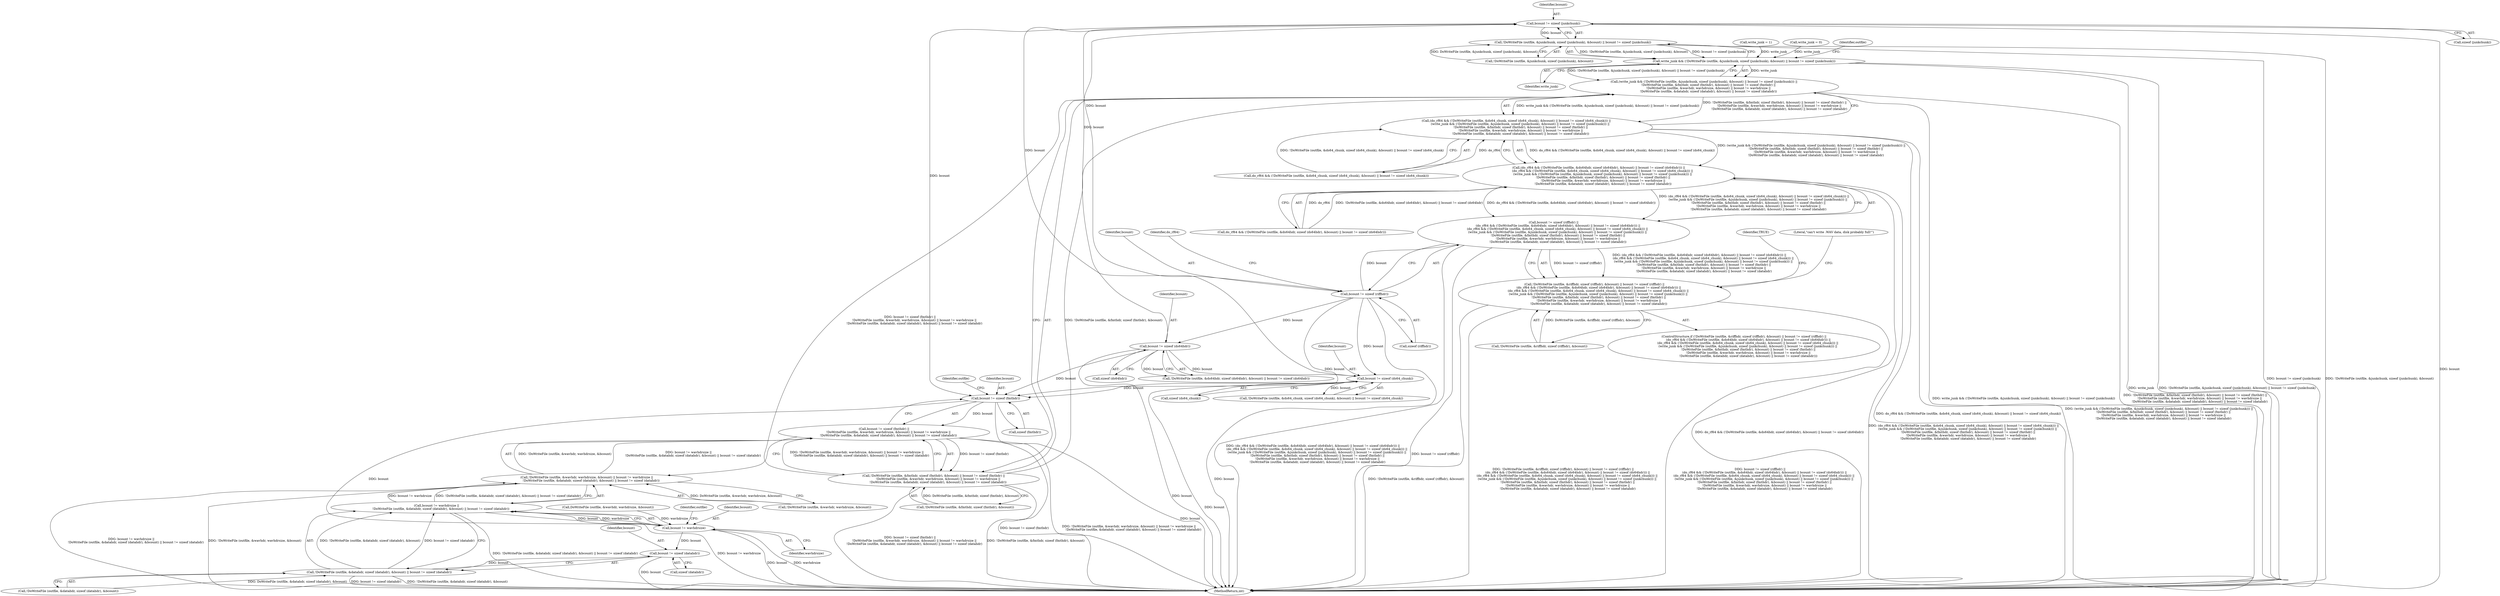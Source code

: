 digraph "0_WavPack_d5bf76b5a88d044a1be1d5656698e3ba737167e5_0@API" {
"1000600" [label="(Call,bcount != sizeof (junkchunk))"];
"1000549" [label="(Call,bcount != sizeof (riffhdr))"];
"1000583" [label="(Call,bcount != sizeof (ds64_chunk))"];
"1000566" [label="(Call,bcount != sizeof (ds64hdr))"];
"1000590" [label="(Call,!DoWriteFile (outfile, &junkchunk, sizeof (junkchunk), &bcount) || bcount != sizeof (junkchunk))"];
"1000588" [label="(Call,write_junk && (!DoWriteFile (outfile, &junkchunk, sizeof (junkchunk), &bcount) || bcount != sizeof (junkchunk)))"];
"1000587" [label="(Call,(write_junk && (!DoWriteFile (outfile, &junkchunk, sizeof (junkchunk), &bcount) || bcount != sizeof (junkchunk))) ||\n         !DoWriteFile (outfile, &fmthdr, sizeof (fmthdr), &bcount) || bcount != sizeof (fmthdr) ||\n         !DoWriteFile (outfile, &wavhdr, wavhdrsize, &bcount) || bcount != wavhdrsize ||\n         !DoWriteFile (outfile, &datahdr, sizeof (datahdr), &bcount) || bcount != sizeof (datahdr))"];
"1000570" [label="(Call,(do_rf64 && (!DoWriteFile (outfile, &ds64_chunk, sizeof (ds64_chunk), &bcount) || bcount != sizeof (ds64_chunk))) ||\n        (write_junk && (!DoWriteFile (outfile, &junkchunk, sizeof (junkchunk), &bcount) || bcount != sizeof (junkchunk))) ||\n         !DoWriteFile (outfile, &fmthdr, sizeof (fmthdr), &bcount) || bcount != sizeof (fmthdr) ||\n         !DoWriteFile (outfile, &wavhdr, wavhdrsize, &bcount) || bcount != wavhdrsize ||\n         !DoWriteFile (outfile, &datahdr, sizeof (datahdr), &bcount) || bcount != sizeof (datahdr))"];
"1000553" [label="(Call,(do_rf64 && (!DoWriteFile (outfile, &ds64hdr, sizeof (ds64hdr), &bcount) || bcount != sizeof (ds64hdr))) ||\n        (do_rf64 && (!DoWriteFile (outfile, &ds64_chunk, sizeof (ds64_chunk), &bcount) || bcount != sizeof (ds64_chunk))) ||\n        (write_junk && (!DoWriteFile (outfile, &junkchunk, sizeof (junkchunk), &bcount) || bcount != sizeof (junkchunk))) ||\n         !DoWriteFile (outfile, &fmthdr, sizeof (fmthdr), &bcount) || bcount != sizeof (fmthdr) ||\n         !DoWriteFile (outfile, &wavhdr, wavhdrsize, &bcount) || bcount != wavhdrsize ||\n         !DoWriteFile (outfile, &datahdr, sizeof (datahdr), &bcount) || bcount != sizeof (datahdr))"];
"1000548" [label="(Call,bcount != sizeof (riffhdr) ||\n         (do_rf64 && (!DoWriteFile (outfile, &ds64hdr, sizeof (ds64hdr), &bcount) || bcount != sizeof (ds64hdr))) ||\n        (do_rf64 && (!DoWriteFile (outfile, &ds64_chunk, sizeof (ds64_chunk), &bcount) || bcount != sizeof (ds64_chunk))) ||\n        (write_junk && (!DoWriteFile (outfile, &junkchunk, sizeof (junkchunk), &bcount) || bcount != sizeof (junkchunk))) ||\n         !DoWriteFile (outfile, &fmthdr, sizeof (fmthdr), &bcount) || bcount != sizeof (fmthdr) ||\n         !DoWriteFile (outfile, &wavhdr, wavhdrsize, &bcount) || bcount != wavhdrsize ||\n         !DoWriteFile (outfile, &datahdr, sizeof (datahdr), &bcount) || bcount != sizeof (datahdr))"];
"1000538" [label="(Call,!DoWriteFile (outfile, &riffhdr, sizeof (riffhdr), &bcount) || bcount != sizeof (riffhdr) ||\n         (do_rf64 && (!DoWriteFile (outfile, &ds64hdr, sizeof (ds64hdr), &bcount) || bcount != sizeof (ds64hdr))) ||\n        (do_rf64 && (!DoWriteFile (outfile, &ds64_chunk, sizeof (ds64_chunk), &bcount) || bcount != sizeof (ds64_chunk))) ||\n        (write_junk && (!DoWriteFile (outfile, &junkchunk, sizeof (junkchunk), &bcount) || bcount != sizeof (junkchunk))) ||\n         !DoWriteFile (outfile, &fmthdr, sizeof (fmthdr), &bcount) || bcount != sizeof (fmthdr) ||\n         !DoWriteFile (outfile, &wavhdr, wavhdrsize, &bcount) || bcount != wavhdrsize ||\n         !DoWriteFile (outfile, &datahdr, sizeof (datahdr), &bcount) || bcount != sizeof (datahdr))"];
"1000615" [label="(Call,bcount != sizeof (fmthdr))"];
"1000614" [label="(Call,bcount != sizeof (fmthdr) ||\n         !DoWriteFile (outfile, &wavhdr, wavhdrsize, &bcount) || bcount != wavhdrsize ||\n         !DoWriteFile (outfile, &datahdr, sizeof (datahdr), &bcount) || bcount != sizeof (datahdr))"];
"1000604" [label="(Call,!DoWriteFile (outfile, &fmthdr, sizeof (fmthdr), &bcount) || bcount != sizeof (fmthdr) ||\n         !DoWriteFile (outfile, &wavhdr, wavhdrsize, &bcount) || bcount != wavhdrsize ||\n         !DoWriteFile (outfile, &datahdr, sizeof (datahdr), &bcount) || bcount != sizeof (datahdr))"];
"1000629" [label="(Call,bcount != wavhdrsize)"];
"1000628" [label="(Call,bcount != wavhdrsize ||\n         !DoWriteFile (outfile, &datahdr, sizeof (datahdr), &bcount) || bcount != sizeof (datahdr))"];
"1000619" [label="(Call,!DoWriteFile (outfile, &wavhdr, wavhdrsize, &bcount) || bcount != wavhdrsize ||\n         !DoWriteFile (outfile, &datahdr, sizeof (datahdr), &bcount) || bcount != sizeof (datahdr))"];
"1000642" [label="(Call,bcount != sizeof (datahdr))"];
"1000632" [label="(Call,!DoWriteFile (outfile, &datahdr, sizeof (datahdr), &bcount) || bcount != sizeof (datahdr))"];
"1000587" [label="(Call,(write_junk && (!DoWriteFile (outfile, &junkchunk, sizeof (junkchunk), &bcount) || bcount != sizeof (junkchunk))) ||\n         !DoWriteFile (outfile, &fmthdr, sizeof (fmthdr), &bcount) || bcount != sizeof (fmthdr) ||\n         !DoWriteFile (outfile, &wavhdr, wavhdrsize, &bcount) || bcount != wavhdrsize ||\n         !DoWriteFile (outfile, &datahdr, sizeof (datahdr), &bcount) || bcount != sizeof (datahdr))"];
"1000555" [label="(Identifier,do_rf64)"];
"1000553" [label="(Call,(do_rf64 && (!DoWriteFile (outfile, &ds64hdr, sizeof (ds64hdr), &bcount) || bcount != sizeof (ds64hdr))) ||\n        (do_rf64 && (!DoWriteFile (outfile, &ds64_chunk, sizeof (ds64_chunk), &bcount) || bcount != sizeof (ds64_chunk))) ||\n        (write_junk && (!DoWriteFile (outfile, &junkchunk, sizeof (junkchunk), &bcount) || bcount != sizeof (junkchunk))) ||\n         !DoWriteFile (outfile, &fmthdr, sizeof (fmthdr), &bcount) || bcount != sizeof (fmthdr) ||\n         !DoWriteFile (outfile, &wavhdr, wavhdrsize, &bcount) || bcount != wavhdrsize ||\n         !DoWriteFile (outfile, &datahdr, sizeof (datahdr), &bcount) || bcount != sizeof (datahdr))"];
"1000566" [label="(Call,bcount != sizeof (ds64hdr))"];
"1000589" [label="(Identifier,write_junk)"];
"1000633" [label="(Call,!DoWriteFile (outfile, &datahdr, sizeof (datahdr), &bcount))"];
"1000605" [label="(Call,!DoWriteFile (outfile, &fmthdr, sizeof (fmthdr), &bcount))"];
"1000602" [label="(Call,sizeof (junkchunk))"];
"1000614" [label="(Call,bcount != sizeof (fmthdr) ||\n         !DoWriteFile (outfile, &wavhdr, wavhdrsize, &bcount) || bcount != wavhdrsize ||\n         !DoWriteFile (outfile, &datahdr, sizeof (datahdr), &bcount) || bcount != sizeof (datahdr))"];
"1000111" [label="(Call,write_junk = 1)"];
"1000620" [label="(Call,!DoWriteFile (outfile, &wavhdr, wavhdrsize, &bcount))"];
"1000204" [label="(Call,write_junk = 0)"];
"1000621" [label="(Call,DoWriteFile (outfile, &wavhdr, wavhdrsize, &bcount))"];
"1000652" [label="(Identifier,TRUE)"];
"1000642" [label="(Call,bcount != sizeof (datahdr))"];
"1000567" [label="(Identifier,bcount)"];
"1000632" [label="(Call,!DoWriteFile (outfile, &datahdr, sizeof (datahdr), &bcount) || bcount != sizeof (datahdr))"];
"1000591" [label="(Call,!DoWriteFile (outfile, &junkchunk, sizeof (junkchunk), &bcount))"];
"1000554" [label="(Call,do_rf64 && (!DoWriteFile (outfile, &ds64hdr, sizeof (ds64hdr), &bcount) || bcount != sizeof (ds64hdr)))"];
"1000643" [label="(Identifier,bcount)"];
"1000635" [label="(Identifier,outfile)"];
"1000583" [label="(Call,bcount != sizeof (ds64_chunk))"];
"1000588" [label="(Call,write_junk && (!DoWriteFile (outfile, &junkchunk, sizeof (junkchunk), &bcount) || bcount != sizeof (junkchunk)))"];
"1000628" [label="(Call,bcount != wavhdrsize ||\n         !DoWriteFile (outfile, &datahdr, sizeof (datahdr), &bcount) || bcount != sizeof (datahdr))"];
"1000653" [label="(MethodReturn,int)"];
"1000615" [label="(Call,bcount != sizeof (fmthdr))"];
"1000568" [label="(Call,sizeof (ds64hdr))"];
"1000622" [label="(Identifier,outfile)"];
"1000619" [label="(Call,!DoWriteFile (outfile, &wavhdr, wavhdrsize, &bcount) || bcount != wavhdrsize ||\n         !DoWriteFile (outfile, &datahdr, sizeof (datahdr), &bcount) || bcount != sizeof (datahdr))"];
"1000631" [label="(Identifier,wavhdrsize)"];
"1000604" [label="(Call,!DoWriteFile (outfile, &fmthdr, sizeof (fmthdr), &bcount) || bcount != sizeof (fmthdr) ||\n         !DoWriteFile (outfile, &wavhdr, wavhdrsize, &bcount) || bcount != wavhdrsize ||\n         !DoWriteFile (outfile, &datahdr, sizeof (datahdr), &bcount) || bcount != sizeof (datahdr))"];
"1000585" [label="(Call,sizeof (ds64_chunk))"];
"1000570" [label="(Call,(do_rf64 && (!DoWriteFile (outfile, &ds64_chunk, sizeof (ds64_chunk), &bcount) || bcount != sizeof (ds64_chunk))) ||\n        (write_junk && (!DoWriteFile (outfile, &junkchunk, sizeof (junkchunk), &bcount) || bcount != sizeof (junkchunk))) ||\n         !DoWriteFile (outfile, &fmthdr, sizeof (fmthdr), &bcount) || bcount != sizeof (fmthdr) ||\n         !DoWriteFile (outfile, &wavhdr, wavhdrsize, &bcount) || bcount != wavhdrsize ||\n         !DoWriteFile (outfile, &datahdr, sizeof (datahdr), &bcount) || bcount != sizeof (datahdr))"];
"1000556" [label="(Call,!DoWriteFile (outfile, &ds64hdr, sizeof (ds64hdr), &bcount) || bcount != sizeof (ds64hdr))"];
"1000616" [label="(Identifier,bcount)"];
"1000644" [label="(Call,sizeof (datahdr))"];
"1000573" [label="(Call,!DoWriteFile (outfile, &ds64_chunk, sizeof (ds64_chunk), &bcount) || bcount != sizeof (ds64_chunk))"];
"1000551" [label="(Call,sizeof (riffhdr))"];
"1000607" [label="(Identifier,outfile)"];
"1000539" [label="(Call,!DoWriteFile (outfile, &riffhdr, sizeof (riffhdr), &bcount))"];
"1000538" [label="(Call,!DoWriteFile (outfile, &riffhdr, sizeof (riffhdr), &bcount) || bcount != sizeof (riffhdr) ||\n         (do_rf64 && (!DoWriteFile (outfile, &ds64hdr, sizeof (ds64hdr), &bcount) || bcount != sizeof (ds64hdr))) ||\n        (do_rf64 && (!DoWriteFile (outfile, &ds64_chunk, sizeof (ds64_chunk), &bcount) || bcount != sizeof (ds64_chunk))) ||\n        (write_junk && (!DoWriteFile (outfile, &junkchunk, sizeof (junkchunk), &bcount) || bcount != sizeof (junkchunk))) ||\n         !DoWriteFile (outfile, &fmthdr, sizeof (fmthdr), &bcount) || bcount != sizeof (fmthdr) ||\n         !DoWriteFile (outfile, &wavhdr, wavhdrsize, &bcount) || bcount != wavhdrsize ||\n         !DoWriteFile (outfile, &datahdr, sizeof (datahdr), &bcount) || bcount != sizeof (datahdr))"];
"1000590" [label="(Call,!DoWriteFile (outfile, &junkchunk, sizeof (junkchunk), &bcount) || bcount != sizeof (junkchunk))"];
"1000549" [label="(Call,bcount != sizeof (riffhdr))"];
"1000629" [label="(Call,bcount != wavhdrsize)"];
"1000617" [label="(Call,sizeof (fmthdr))"];
"1000548" [label="(Call,bcount != sizeof (riffhdr) ||\n         (do_rf64 && (!DoWriteFile (outfile, &ds64hdr, sizeof (ds64hdr), &bcount) || bcount != sizeof (ds64hdr))) ||\n        (do_rf64 && (!DoWriteFile (outfile, &ds64_chunk, sizeof (ds64_chunk), &bcount) || bcount != sizeof (ds64_chunk))) ||\n        (write_junk && (!DoWriteFile (outfile, &junkchunk, sizeof (junkchunk), &bcount) || bcount != sizeof (junkchunk))) ||\n         !DoWriteFile (outfile, &fmthdr, sizeof (fmthdr), &bcount) || bcount != sizeof (fmthdr) ||\n         !DoWriteFile (outfile, &wavhdr, wavhdrsize, &bcount) || bcount != wavhdrsize ||\n         !DoWriteFile (outfile, &datahdr, sizeof (datahdr), &bcount) || bcount != sizeof (datahdr))"];
"1000601" [label="(Identifier,bcount)"];
"1000648" [label="(Literal,\"can't write .WAV data, disk probably full!\")"];
"1000600" [label="(Call,bcount != sizeof (junkchunk))"];
"1000571" [label="(Call,do_rf64 && (!DoWriteFile (outfile, &ds64_chunk, sizeof (ds64_chunk), &bcount) || bcount != sizeof (ds64_chunk)))"];
"1000584" [label="(Identifier,bcount)"];
"1000537" [label="(ControlStructure,if (!DoWriteFile (outfile, &riffhdr, sizeof (riffhdr), &bcount) || bcount != sizeof (riffhdr) ||\n         (do_rf64 && (!DoWriteFile (outfile, &ds64hdr, sizeof (ds64hdr), &bcount) || bcount != sizeof (ds64hdr))) ||\n        (do_rf64 && (!DoWriteFile (outfile, &ds64_chunk, sizeof (ds64_chunk), &bcount) || bcount != sizeof (ds64_chunk))) ||\n        (write_junk && (!DoWriteFile (outfile, &junkchunk, sizeof (junkchunk), &bcount) || bcount != sizeof (junkchunk))) ||\n         !DoWriteFile (outfile, &fmthdr, sizeof (fmthdr), &bcount) || bcount != sizeof (fmthdr) ||\n         !DoWriteFile (outfile, &wavhdr, wavhdrsize, &bcount) || bcount != wavhdrsize ||\n         !DoWriteFile (outfile, &datahdr, sizeof (datahdr), &bcount) || bcount != sizeof (datahdr)))"];
"1000630" [label="(Identifier,bcount)"];
"1000550" [label="(Identifier,bcount)"];
"1000600" -> "1000590"  [label="AST: "];
"1000600" -> "1000602"  [label="CFG: "];
"1000601" -> "1000600"  [label="AST: "];
"1000602" -> "1000600"  [label="AST: "];
"1000590" -> "1000600"  [label="CFG: "];
"1000600" -> "1000653"  [label="DDG: bcount"];
"1000600" -> "1000590"  [label="DDG: bcount"];
"1000549" -> "1000600"  [label="DDG: bcount"];
"1000583" -> "1000600"  [label="DDG: bcount"];
"1000566" -> "1000600"  [label="DDG: bcount"];
"1000600" -> "1000615"  [label="DDG: bcount"];
"1000549" -> "1000548"  [label="AST: "];
"1000549" -> "1000551"  [label="CFG: "];
"1000550" -> "1000549"  [label="AST: "];
"1000551" -> "1000549"  [label="AST: "];
"1000555" -> "1000549"  [label="CFG: "];
"1000548" -> "1000549"  [label="CFG: "];
"1000549" -> "1000653"  [label="DDG: bcount"];
"1000549" -> "1000548"  [label="DDG: bcount"];
"1000549" -> "1000566"  [label="DDG: bcount"];
"1000549" -> "1000583"  [label="DDG: bcount"];
"1000549" -> "1000615"  [label="DDG: bcount"];
"1000583" -> "1000573"  [label="AST: "];
"1000583" -> "1000585"  [label="CFG: "];
"1000584" -> "1000583"  [label="AST: "];
"1000585" -> "1000583"  [label="AST: "];
"1000573" -> "1000583"  [label="CFG: "];
"1000583" -> "1000653"  [label="DDG: bcount"];
"1000583" -> "1000573"  [label="DDG: bcount"];
"1000566" -> "1000583"  [label="DDG: bcount"];
"1000583" -> "1000615"  [label="DDG: bcount"];
"1000566" -> "1000556"  [label="AST: "];
"1000566" -> "1000568"  [label="CFG: "];
"1000567" -> "1000566"  [label="AST: "];
"1000568" -> "1000566"  [label="AST: "];
"1000556" -> "1000566"  [label="CFG: "];
"1000566" -> "1000653"  [label="DDG: bcount"];
"1000566" -> "1000556"  [label="DDG: bcount"];
"1000566" -> "1000615"  [label="DDG: bcount"];
"1000590" -> "1000588"  [label="AST: "];
"1000590" -> "1000591"  [label="CFG: "];
"1000591" -> "1000590"  [label="AST: "];
"1000588" -> "1000590"  [label="CFG: "];
"1000590" -> "1000653"  [label="DDG: bcount != sizeof (junkchunk)"];
"1000590" -> "1000653"  [label="DDG: !DoWriteFile (outfile, &junkchunk, sizeof (junkchunk), &bcount)"];
"1000590" -> "1000588"  [label="DDG: !DoWriteFile (outfile, &junkchunk, sizeof (junkchunk), &bcount)"];
"1000590" -> "1000588"  [label="DDG: bcount != sizeof (junkchunk)"];
"1000591" -> "1000590"  [label="DDG: DoWriteFile (outfile, &junkchunk, sizeof (junkchunk), &bcount)"];
"1000588" -> "1000587"  [label="AST: "];
"1000588" -> "1000589"  [label="CFG: "];
"1000589" -> "1000588"  [label="AST: "];
"1000607" -> "1000588"  [label="CFG: "];
"1000587" -> "1000588"  [label="CFG: "];
"1000588" -> "1000653"  [label="DDG: write_junk"];
"1000588" -> "1000653"  [label="DDG: !DoWriteFile (outfile, &junkchunk, sizeof (junkchunk), &bcount) || bcount != sizeof (junkchunk)"];
"1000588" -> "1000587"  [label="DDG: write_junk"];
"1000588" -> "1000587"  [label="DDG: !DoWriteFile (outfile, &junkchunk, sizeof (junkchunk), &bcount) || bcount != sizeof (junkchunk)"];
"1000111" -> "1000588"  [label="DDG: write_junk"];
"1000204" -> "1000588"  [label="DDG: write_junk"];
"1000587" -> "1000570"  [label="AST: "];
"1000587" -> "1000604"  [label="CFG: "];
"1000604" -> "1000587"  [label="AST: "];
"1000570" -> "1000587"  [label="CFG: "];
"1000587" -> "1000653"  [label="DDG: write_junk && (!DoWriteFile (outfile, &junkchunk, sizeof (junkchunk), &bcount) || bcount != sizeof (junkchunk))"];
"1000587" -> "1000653"  [label="DDG: !DoWriteFile (outfile, &fmthdr, sizeof (fmthdr), &bcount) || bcount != sizeof (fmthdr) ||\n         !DoWriteFile (outfile, &wavhdr, wavhdrsize, &bcount) || bcount != wavhdrsize ||\n         !DoWriteFile (outfile, &datahdr, sizeof (datahdr), &bcount) || bcount != sizeof (datahdr)"];
"1000587" -> "1000570"  [label="DDG: write_junk && (!DoWriteFile (outfile, &junkchunk, sizeof (junkchunk), &bcount) || bcount != sizeof (junkchunk))"];
"1000587" -> "1000570"  [label="DDG: !DoWriteFile (outfile, &fmthdr, sizeof (fmthdr), &bcount) || bcount != sizeof (fmthdr) ||\n         !DoWriteFile (outfile, &wavhdr, wavhdrsize, &bcount) || bcount != wavhdrsize ||\n         !DoWriteFile (outfile, &datahdr, sizeof (datahdr), &bcount) || bcount != sizeof (datahdr)"];
"1000604" -> "1000587"  [label="DDG: !DoWriteFile (outfile, &fmthdr, sizeof (fmthdr), &bcount)"];
"1000604" -> "1000587"  [label="DDG: bcount != sizeof (fmthdr) ||\n         !DoWriteFile (outfile, &wavhdr, wavhdrsize, &bcount) || bcount != wavhdrsize ||\n         !DoWriteFile (outfile, &datahdr, sizeof (datahdr), &bcount) || bcount != sizeof (datahdr)"];
"1000570" -> "1000553"  [label="AST: "];
"1000570" -> "1000571"  [label="CFG: "];
"1000571" -> "1000570"  [label="AST: "];
"1000553" -> "1000570"  [label="CFG: "];
"1000570" -> "1000653"  [label="DDG: do_rf64 && (!DoWriteFile (outfile, &ds64_chunk, sizeof (ds64_chunk), &bcount) || bcount != sizeof (ds64_chunk))"];
"1000570" -> "1000653"  [label="DDG: (write_junk && (!DoWriteFile (outfile, &junkchunk, sizeof (junkchunk), &bcount) || bcount != sizeof (junkchunk))) ||\n         !DoWriteFile (outfile, &fmthdr, sizeof (fmthdr), &bcount) || bcount != sizeof (fmthdr) ||\n         !DoWriteFile (outfile, &wavhdr, wavhdrsize, &bcount) || bcount != wavhdrsize ||\n         !DoWriteFile (outfile, &datahdr, sizeof (datahdr), &bcount) || bcount != sizeof (datahdr)"];
"1000570" -> "1000553"  [label="DDG: do_rf64 && (!DoWriteFile (outfile, &ds64_chunk, sizeof (ds64_chunk), &bcount) || bcount != sizeof (ds64_chunk))"];
"1000570" -> "1000553"  [label="DDG: (write_junk && (!DoWriteFile (outfile, &junkchunk, sizeof (junkchunk), &bcount) || bcount != sizeof (junkchunk))) ||\n         !DoWriteFile (outfile, &fmthdr, sizeof (fmthdr), &bcount) || bcount != sizeof (fmthdr) ||\n         !DoWriteFile (outfile, &wavhdr, wavhdrsize, &bcount) || bcount != wavhdrsize ||\n         !DoWriteFile (outfile, &datahdr, sizeof (datahdr), &bcount) || bcount != sizeof (datahdr)"];
"1000571" -> "1000570"  [label="DDG: do_rf64"];
"1000571" -> "1000570"  [label="DDG: !DoWriteFile (outfile, &ds64_chunk, sizeof (ds64_chunk), &bcount) || bcount != sizeof (ds64_chunk)"];
"1000553" -> "1000548"  [label="AST: "];
"1000553" -> "1000554"  [label="CFG: "];
"1000554" -> "1000553"  [label="AST: "];
"1000548" -> "1000553"  [label="CFG: "];
"1000553" -> "1000653"  [label="DDG: do_rf64 && (!DoWriteFile (outfile, &ds64hdr, sizeof (ds64hdr), &bcount) || bcount != sizeof (ds64hdr))"];
"1000553" -> "1000653"  [label="DDG: (do_rf64 && (!DoWriteFile (outfile, &ds64_chunk, sizeof (ds64_chunk), &bcount) || bcount != sizeof (ds64_chunk))) ||\n        (write_junk && (!DoWriteFile (outfile, &junkchunk, sizeof (junkchunk), &bcount) || bcount != sizeof (junkchunk))) ||\n         !DoWriteFile (outfile, &fmthdr, sizeof (fmthdr), &bcount) || bcount != sizeof (fmthdr) ||\n         !DoWriteFile (outfile, &wavhdr, wavhdrsize, &bcount) || bcount != wavhdrsize ||\n         !DoWriteFile (outfile, &datahdr, sizeof (datahdr), &bcount) || bcount != sizeof (datahdr)"];
"1000553" -> "1000548"  [label="DDG: do_rf64 && (!DoWriteFile (outfile, &ds64hdr, sizeof (ds64hdr), &bcount) || bcount != sizeof (ds64hdr))"];
"1000553" -> "1000548"  [label="DDG: (do_rf64 && (!DoWriteFile (outfile, &ds64_chunk, sizeof (ds64_chunk), &bcount) || bcount != sizeof (ds64_chunk))) ||\n        (write_junk && (!DoWriteFile (outfile, &junkchunk, sizeof (junkchunk), &bcount) || bcount != sizeof (junkchunk))) ||\n         !DoWriteFile (outfile, &fmthdr, sizeof (fmthdr), &bcount) || bcount != sizeof (fmthdr) ||\n         !DoWriteFile (outfile, &wavhdr, wavhdrsize, &bcount) || bcount != wavhdrsize ||\n         !DoWriteFile (outfile, &datahdr, sizeof (datahdr), &bcount) || bcount != sizeof (datahdr)"];
"1000554" -> "1000553"  [label="DDG: do_rf64"];
"1000554" -> "1000553"  [label="DDG: !DoWriteFile (outfile, &ds64hdr, sizeof (ds64hdr), &bcount) || bcount != sizeof (ds64hdr)"];
"1000548" -> "1000538"  [label="AST: "];
"1000538" -> "1000548"  [label="CFG: "];
"1000548" -> "1000653"  [label="DDG: (do_rf64 && (!DoWriteFile (outfile, &ds64hdr, sizeof (ds64hdr), &bcount) || bcount != sizeof (ds64hdr))) ||\n        (do_rf64 && (!DoWriteFile (outfile, &ds64_chunk, sizeof (ds64_chunk), &bcount) || bcount != sizeof (ds64_chunk))) ||\n        (write_junk && (!DoWriteFile (outfile, &junkchunk, sizeof (junkchunk), &bcount) || bcount != sizeof (junkchunk))) ||\n         !DoWriteFile (outfile, &fmthdr, sizeof (fmthdr), &bcount) || bcount != sizeof (fmthdr) ||\n         !DoWriteFile (outfile, &wavhdr, wavhdrsize, &bcount) || bcount != wavhdrsize ||\n         !DoWriteFile (outfile, &datahdr, sizeof (datahdr), &bcount) || bcount != sizeof (datahdr)"];
"1000548" -> "1000653"  [label="DDG: bcount != sizeof (riffhdr)"];
"1000548" -> "1000538"  [label="DDG: bcount != sizeof (riffhdr)"];
"1000548" -> "1000538"  [label="DDG: (do_rf64 && (!DoWriteFile (outfile, &ds64hdr, sizeof (ds64hdr), &bcount) || bcount != sizeof (ds64hdr))) ||\n        (do_rf64 && (!DoWriteFile (outfile, &ds64_chunk, sizeof (ds64_chunk), &bcount) || bcount != sizeof (ds64_chunk))) ||\n        (write_junk && (!DoWriteFile (outfile, &junkchunk, sizeof (junkchunk), &bcount) || bcount != sizeof (junkchunk))) ||\n         !DoWriteFile (outfile, &fmthdr, sizeof (fmthdr), &bcount) || bcount != sizeof (fmthdr) ||\n         !DoWriteFile (outfile, &wavhdr, wavhdrsize, &bcount) || bcount != wavhdrsize ||\n         !DoWriteFile (outfile, &datahdr, sizeof (datahdr), &bcount) || bcount != sizeof (datahdr)"];
"1000538" -> "1000537"  [label="AST: "];
"1000538" -> "1000539"  [label="CFG: "];
"1000539" -> "1000538"  [label="AST: "];
"1000648" -> "1000538"  [label="CFG: "];
"1000652" -> "1000538"  [label="CFG: "];
"1000538" -> "1000653"  [label="DDG: bcount != sizeof (riffhdr) ||\n         (do_rf64 && (!DoWriteFile (outfile, &ds64hdr, sizeof (ds64hdr), &bcount) || bcount != sizeof (ds64hdr))) ||\n        (do_rf64 && (!DoWriteFile (outfile, &ds64_chunk, sizeof (ds64_chunk), &bcount) || bcount != sizeof (ds64_chunk))) ||\n        (write_junk && (!DoWriteFile (outfile, &junkchunk, sizeof (junkchunk), &bcount) || bcount != sizeof (junkchunk))) ||\n         !DoWriteFile (outfile, &fmthdr, sizeof (fmthdr), &bcount) || bcount != sizeof (fmthdr) ||\n         !DoWriteFile (outfile, &wavhdr, wavhdrsize, &bcount) || bcount != wavhdrsize ||\n         !DoWriteFile (outfile, &datahdr, sizeof (datahdr), &bcount) || bcount != sizeof (datahdr)"];
"1000538" -> "1000653"  [label="DDG: !DoWriteFile (outfile, &riffhdr, sizeof (riffhdr), &bcount)"];
"1000538" -> "1000653"  [label="DDG: !DoWriteFile (outfile, &riffhdr, sizeof (riffhdr), &bcount) || bcount != sizeof (riffhdr) ||\n         (do_rf64 && (!DoWriteFile (outfile, &ds64hdr, sizeof (ds64hdr), &bcount) || bcount != sizeof (ds64hdr))) ||\n        (do_rf64 && (!DoWriteFile (outfile, &ds64_chunk, sizeof (ds64_chunk), &bcount) || bcount != sizeof (ds64_chunk))) ||\n        (write_junk && (!DoWriteFile (outfile, &junkchunk, sizeof (junkchunk), &bcount) || bcount != sizeof (junkchunk))) ||\n         !DoWriteFile (outfile, &fmthdr, sizeof (fmthdr), &bcount) || bcount != sizeof (fmthdr) ||\n         !DoWriteFile (outfile, &wavhdr, wavhdrsize, &bcount) || bcount != wavhdrsize ||\n         !DoWriteFile (outfile, &datahdr, sizeof (datahdr), &bcount) || bcount != sizeof (datahdr)"];
"1000539" -> "1000538"  [label="DDG: DoWriteFile (outfile, &riffhdr, sizeof (riffhdr), &bcount)"];
"1000615" -> "1000614"  [label="AST: "];
"1000615" -> "1000617"  [label="CFG: "];
"1000616" -> "1000615"  [label="AST: "];
"1000617" -> "1000615"  [label="AST: "];
"1000622" -> "1000615"  [label="CFG: "];
"1000614" -> "1000615"  [label="CFG: "];
"1000615" -> "1000653"  [label="DDG: bcount"];
"1000615" -> "1000614"  [label="DDG: bcount"];
"1000615" -> "1000629"  [label="DDG: bcount"];
"1000614" -> "1000604"  [label="AST: "];
"1000614" -> "1000619"  [label="CFG: "];
"1000619" -> "1000614"  [label="AST: "];
"1000604" -> "1000614"  [label="CFG: "];
"1000614" -> "1000653"  [label="DDG: bcount != sizeof (fmthdr)"];
"1000614" -> "1000653"  [label="DDG: !DoWriteFile (outfile, &wavhdr, wavhdrsize, &bcount) || bcount != wavhdrsize ||\n         !DoWriteFile (outfile, &datahdr, sizeof (datahdr), &bcount) || bcount != sizeof (datahdr)"];
"1000614" -> "1000604"  [label="DDG: bcount != sizeof (fmthdr)"];
"1000614" -> "1000604"  [label="DDG: !DoWriteFile (outfile, &wavhdr, wavhdrsize, &bcount) || bcount != wavhdrsize ||\n         !DoWriteFile (outfile, &datahdr, sizeof (datahdr), &bcount) || bcount != sizeof (datahdr)"];
"1000619" -> "1000614"  [label="DDG: !DoWriteFile (outfile, &wavhdr, wavhdrsize, &bcount)"];
"1000619" -> "1000614"  [label="DDG: bcount != wavhdrsize ||\n         !DoWriteFile (outfile, &datahdr, sizeof (datahdr), &bcount) || bcount != sizeof (datahdr)"];
"1000604" -> "1000605"  [label="CFG: "];
"1000605" -> "1000604"  [label="AST: "];
"1000604" -> "1000653"  [label="DDG: bcount != sizeof (fmthdr) ||\n         !DoWriteFile (outfile, &wavhdr, wavhdrsize, &bcount) || bcount != wavhdrsize ||\n         !DoWriteFile (outfile, &datahdr, sizeof (datahdr), &bcount) || bcount != sizeof (datahdr)"];
"1000604" -> "1000653"  [label="DDG: !DoWriteFile (outfile, &fmthdr, sizeof (fmthdr), &bcount)"];
"1000605" -> "1000604"  [label="DDG: DoWriteFile (outfile, &fmthdr, sizeof (fmthdr), &bcount)"];
"1000629" -> "1000628"  [label="AST: "];
"1000629" -> "1000631"  [label="CFG: "];
"1000630" -> "1000629"  [label="AST: "];
"1000631" -> "1000629"  [label="AST: "];
"1000635" -> "1000629"  [label="CFG: "];
"1000628" -> "1000629"  [label="CFG: "];
"1000629" -> "1000653"  [label="DDG: bcount"];
"1000629" -> "1000653"  [label="DDG: wavhdrsize"];
"1000629" -> "1000628"  [label="DDG: bcount"];
"1000629" -> "1000628"  [label="DDG: wavhdrsize"];
"1000621" -> "1000629"  [label="DDG: wavhdrsize"];
"1000629" -> "1000642"  [label="DDG: bcount"];
"1000628" -> "1000619"  [label="AST: "];
"1000628" -> "1000632"  [label="CFG: "];
"1000632" -> "1000628"  [label="AST: "];
"1000619" -> "1000628"  [label="CFG: "];
"1000628" -> "1000653"  [label="DDG: bcount != wavhdrsize"];
"1000628" -> "1000653"  [label="DDG: !DoWriteFile (outfile, &datahdr, sizeof (datahdr), &bcount) || bcount != sizeof (datahdr)"];
"1000628" -> "1000619"  [label="DDG: bcount != wavhdrsize"];
"1000628" -> "1000619"  [label="DDG: !DoWriteFile (outfile, &datahdr, sizeof (datahdr), &bcount) || bcount != sizeof (datahdr)"];
"1000632" -> "1000628"  [label="DDG: !DoWriteFile (outfile, &datahdr, sizeof (datahdr), &bcount)"];
"1000632" -> "1000628"  [label="DDG: bcount != sizeof (datahdr)"];
"1000619" -> "1000620"  [label="CFG: "];
"1000620" -> "1000619"  [label="AST: "];
"1000619" -> "1000653"  [label="DDG: bcount != wavhdrsize ||\n         !DoWriteFile (outfile, &datahdr, sizeof (datahdr), &bcount) || bcount != sizeof (datahdr)"];
"1000619" -> "1000653"  [label="DDG: !DoWriteFile (outfile, &wavhdr, wavhdrsize, &bcount)"];
"1000620" -> "1000619"  [label="DDG: DoWriteFile (outfile, &wavhdr, wavhdrsize, &bcount)"];
"1000642" -> "1000632"  [label="AST: "];
"1000642" -> "1000644"  [label="CFG: "];
"1000643" -> "1000642"  [label="AST: "];
"1000644" -> "1000642"  [label="AST: "];
"1000632" -> "1000642"  [label="CFG: "];
"1000642" -> "1000653"  [label="DDG: bcount"];
"1000642" -> "1000632"  [label="DDG: bcount"];
"1000632" -> "1000633"  [label="CFG: "];
"1000633" -> "1000632"  [label="AST: "];
"1000632" -> "1000653"  [label="DDG: !DoWriteFile (outfile, &datahdr, sizeof (datahdr), &bcount)"];
"1000632" -> "1000653"  [label="DDG: bcount != sizeof (datahdr)"];
"1000633" -> "1000632"  [label="DDG: DoWriteFile (outfile, &datahdr, sizeof (datahdr), &bcount)"];
}
